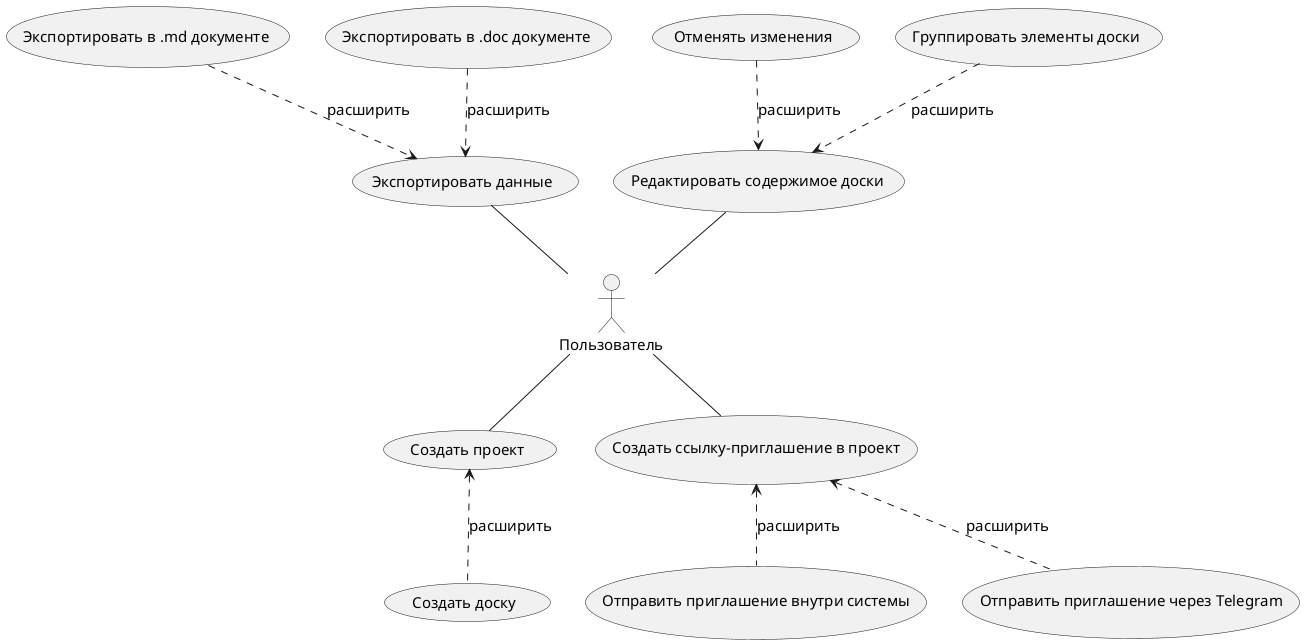 @startuml sas
skinparam defaultFontSize 15
actor Пользователь as user
user -- (Создать проект)
(Создать проект) <.. (Создать доску) : расширить
user -- (Создать ссылку-приглашение в проект)
(Создать ссылку-приглашение в проект) <.. (Отправить приглашение через Telegram) : расширить
(Создать ссылку-приглашение в проект) <.. (Отправить приглашение внутри системы) : расширить
user -up- (Редактировать содержимое доски)
(Редактировать содержимое доски) <.up. (Группировать элементы доски) : расширить
(Редактировать содержимое доски) <.up. (Отменять изменения) : расширить
user -up- (Экспортировать данные)
(Экспортировать данные) <.up. (Экспортировать в .doc документе) : расширить
(Экспортировать данные) <.up. (Экспортировать в .md документе) : расширить
@enduml